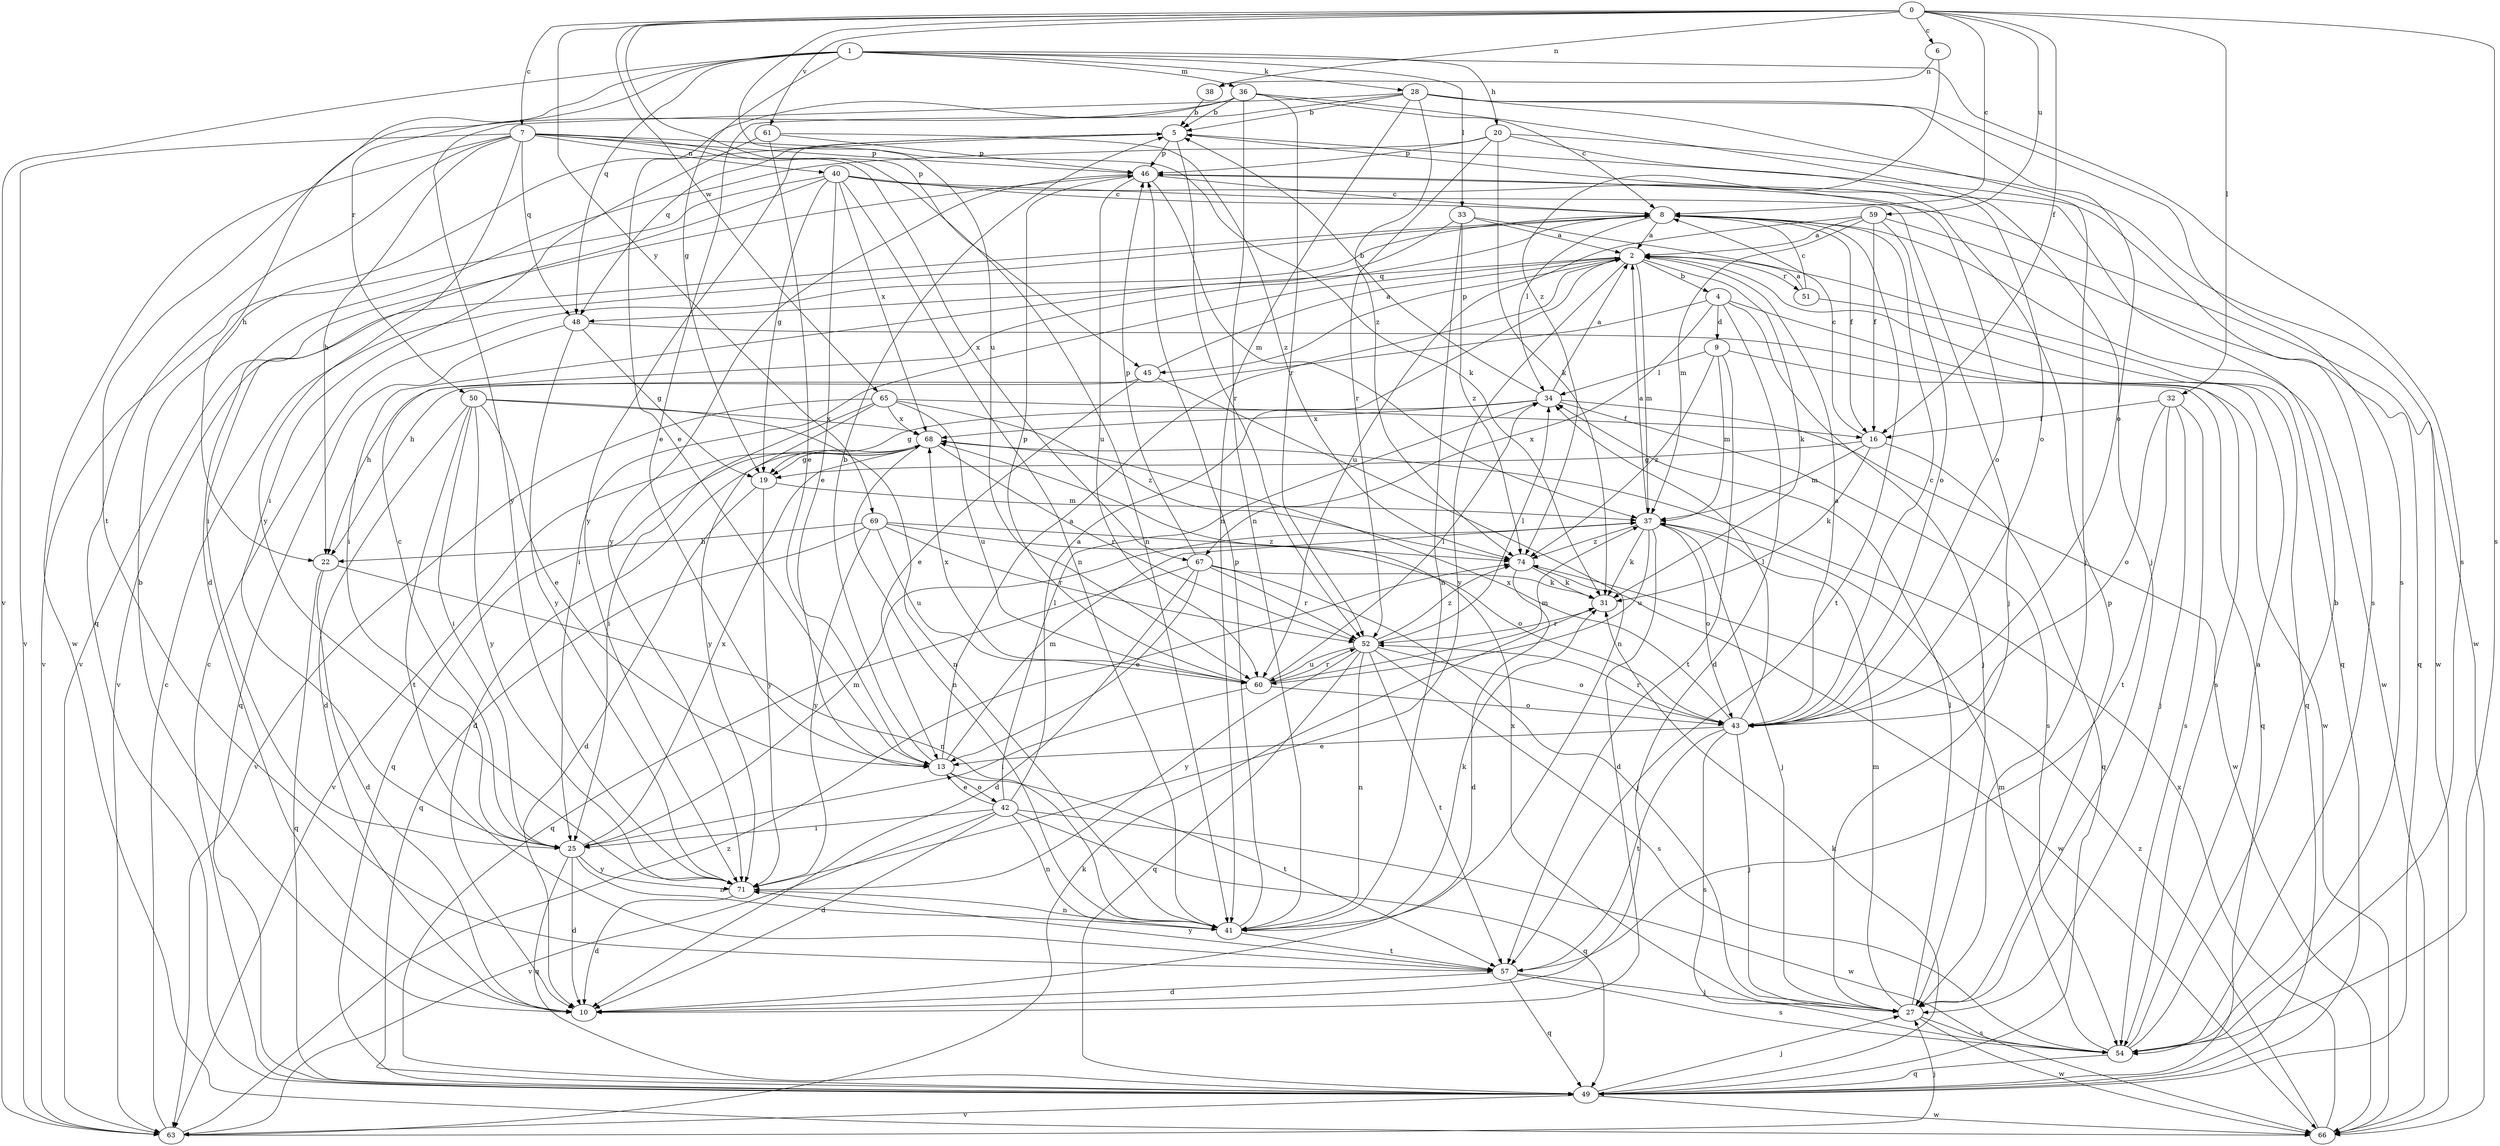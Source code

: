 strict digraph  {
0;
1;
2;
4;
5;
6;
7;
8;
9;
10;
13;
16;
19;
20;
22;
25;
27;
28;
31;
32;
33;
34;
36;
37;
38;
40;
41;
42;
43;
45;
46;
48;
49;
50;
51;
52;
54;
57;
59;
60;
61;
63;
65;
66;
67;
68;
69;
71;
74;
0 -> 6  [label=c];
0 -> 7  [label=c];
0 -> 8  [label=c];
0 -> 16  [label=f];
0 -> 32  [label=l];
0 -> 38  [label=n];
0 -> 45  [label=p];
0 -> 54  [label=s];
0 -> 59  [label=u];
0 -> 60  [label=u];
0 -> 61  [label=v];
0 -> 65  [label=w];
0 -> 69  [label=y];
1 -> 19  [label=g];
1 -> 20  [label=h];
1 -> 28  [label=k];
1 -> 33  [label=l];
1 -> 36  [label=m];
1 -> 48  [label=q];
1 -> 50  [label=r];
1 -> 54  [label=s];
1 -> 57  [label=t];
1 -> 63  [label=v];
2 -> 4  [label=b];
2 -> 25  [label=i];
2 -> 31  [label=k];
2 -> 37  [label=m];
2 -> 45  [label=p];
2 -> 48  [label=q];
2 -> 51  [label=r];
2 -> 71  [label=y];
4 -> 9  [label=d];
4 -> 10  [label=d];
4 -> 22  [label=h];
4 -> 27  [label=j];
4 -> 54  [label=s];
4 -> 67  [label=x];
5 -> 46  [label=p];
5 -> 48  [label=q];
5 -> 52  [label=r];
5 -> 54  [label=s];
5 -> 71  [label=y];
6 -> 38  [label=n];
6 -> 74  [label=z];
7 -> 22  [label=h];
7 -> 31  [label=k];
7 -> 40  [label=n];
7 -> 41  [label=n];
7 -> 46  [label=p];
7 -> 48  [label=q];
7 -> 49  [label=q];
7 -> 63  [label=v];
7 -> 66  [label=w];
7 -> 67  [label=x];
7 -> 71  [label=y];
8 -> 2  [label=a];
8 -> 16  [label=f];
8 -> 34  [label=l];
8 -> 57  [label=t];
8 -> 63  [label=v];
8 -> 66  [label=w];
9 -> 34  [label=l];
9 -> 37  [label=m];
9 -> 49  [label=q];
9 -> 57  [label=t];
9 -> 74  [label=z];
10 -> 5  [label=b];
13 -> 2  [label=a];
13 -> 5  [label=b];
13 -> 37  [label=m];
13 -> 42  [label=o];
13 -> 57  [label=t];
16 -> 8  [label=c];
16 -> 19  [label=g];
16 -> 31  [label=k];
16 -> 37  [label=m];
16 -> 49  [label=q];
19 -> 10  [label=d];
19 -> 37  [label=m];
19 -> 71  [label=y];
20 -> 10  [label=d];
20 -> 31  [label=k];
20 -> 43  [label=o];
20 -> 46  [label=p];
20 -> 52  [label=r];
20 -> 66  [label=w];
22 -> 10  [label=d];
22 -> 41  [label=n];
22 -> 49  [label=q];
25 -> 8  [label=c];
25 -> 10  [label=d];
25 -> 37  [label=m];
25 -> 41  [label=n];
25 -> 49  [label=q];
25 -> 68  [label=x];
25 -> 71  [label=y];
27 -> 34  [label=l];
27 -> 37  [label=m];
27 -> 46  [label=p];
27 -> 54  [label=s];
27 -> 66  [label=w];
27 -> 68  [label=x];
28 -> 5  [label=b];
28 -> 13  [label=e];
28 -> 27  [label=j];
28 -> 41  [label=n];
28 -> 43  [label=o];
28 -> 54  [label=s];
28 -> 71  [label=y];
28 -> 74  [label=z];
31 -> 52  [label=r];
32 -> 16  [label=f];
32 -> 27  [label=j];
32 -> 43  [label=o];
32 -> 54  [label=s];
32 -> 57  [label=t];
33 -> 2  [label=a];
33 -> 25  [label=i];
33 -> 41  [label=n];
33 -> 49  [label=q];
33 -> 74  [label=z];
34 -> 2  [label=a];
34 -> 5  [label=b];
34 -> 19  [label=g];
34 -> 54  [label=s];
34 -> 66  [label=w];
34 -> 68  [label=x];
36 -> 5  [label=b];
36 -> 8  [label=c];
36 -> 13  [label=e];
36 -> 22  [label=h];
36 -> 27  [label=j];
36 -> 41  [label=n];
36 -> 52  [label=r];
37 -> 2  [label=a];
37 -> 10  [label=d];
37 -> 27  [label=j];
37 -> 31  [label=k];
37 -> 43  [label=o];
37 -> 60  [label=u];
37 -> 74  [label=z];
38 -> 5  [label=b];
40 -> 8  [label=c];
40 -> 13  [label=e];
40 -> 19  [label=g];
40 -> 25  [label=i];
40 -> 27  [label=j];
40 -> 41  [label=n];
40 -> 63  [label=v];
40 -> 66  [label=w];
40 -> 68  [label=x];
41 -> 31  [label=k];
41 -> 46  [label=p];
41 -> 57  [label=t];
42 -> 2  [label=a];
42 -> 10  [label=d];
42 -> 13  [label=e];
42 -> 25  [label=i];
42 -> 34  [label=l];
42 -> 41  [label=n];
42 -> 49  [label=q];
42 -> 63  [label=v];
42 -> 66  [label=w];
43 -> 2  [label=a];
43 -> 8  [label=c];
43 -> 13  [label=e];
43 -> 27  [label=j];
43 -> 34  [label=l];
43 -> 52  [label=r];
43 -> 54  [label=s];
43 -> 57  [label=t];
43 -> 68  [label=x];
45 -> 2  [label=a];
45 -> 13  [label=e];
45 -> 22  [label=h];
45 -> 41  [label=n];
46 -> 8  [label=c];
46 -> 37  [label=m];
46 -> 43  [label=o];
46 -> 60  [label=u];
46 -> 63  [label=v];
46 -> 71  [label=y];
48 -> 19  [label=g];
48 -> 49  [label=q];
48 -> 66  [label=w];
48 -> 71  [label=y];
49 -> 8  [label=c];
49 -> 27  [label=j];
49 -> 31  [label=k];
49 -> 63  [label=v];
49 -> 66  [label=w];
50 -> 10  [label=d];
50 -> 13  [label=e];
50 -> 25  [label=i];
50 -> 41  [label=n];
50 -> 57  [label=t];
50 -> 68  [label=x];
50 -> 71  [label=y];
51 -> 2  [label=a];
51 -> 8  [label=c];
51 -> 49  [label=q];
52 -> 34  [label=l];
52 -> 41  [label=n];
52 -> 43  [label=o];
52 -> 49  [label=q];
52 -> 54  [label=s];
52 -> 57  [label=t];
52 -> 60  [label=u];
52 -> 71  [label=y];
52 -> 74  [label=z];
54 -> 2  [label=a];
54 -> 5  [label=b];
54 -> 37  [label=m];
54 -> 49  [label=q];
57 -> 10  [label=d];
57 -> 27  [label=j];
57 -> 49  [label=q];
57 -> 54  [label=s];
57 -> 71  [label=y];
59 -> 2  [label=a];
59 -> 16  [label=f];
59 -> 37  [label=m];
59 -> 43  [label=o];
59 -> 49  [label=q];
59 -> 60  [label=u];
60 -> 25  [label=i];
60 -> 34  [label=l];
60 -> 37  [label=m];
60 -> 43  [label=o];
60 -> 46  [label=p];
60 -> 52  [label=r];
60 -> 68  [label=x];
61 -> 13  [label=e];
61 -> 25  [label=i];
61 -> 46  [label=p];
61 -> 74  [label=z];
63 -> 8  [label=c];
63 -> 27  [label=j];
63 -> 31  [label=k];
63 -> 74  [label=z];
65 -> 16  [label=f];
65 -> 25  [label=i];
65 -> 60  [label=u];
65 -> 63  [label=v];
65 -> 68  [label=x];
65 -> 71  [label=y];
65 -> 74  [label=z];
66 -> 68  [label=x];
66 -> 74  [label=z];
67 -> 10  [label=d];
67 -> 13  [label=e];
67 -> 27  [label=j];
67 -> 31  [label=k];
67 -> 46  [label=p];
67 -> 49  [label=q];
67 -> 52  [label=r];
68 -> 10  [label=d];
68 -> 19  [label=g];
68 -> 41  [label=n];
68 -> 49  [label=q];
68 -> 52  [label=r];
68 -> 63  [label=v];
69 -> 22  [label=h];
69 -> 43  [label=o];
69 -> 49  [label=q];
69 -> 52  [label=r];
69 -> 60  [label=u];
69 -> 71  [label=y];
69 -> 74  [label=z];
71 -> 10  [label=d];
71 -> 41  [label=n];
74 -> 10  [label=d];
74 -> 31  [label=k];
74 -> 66  [label=w];
}
